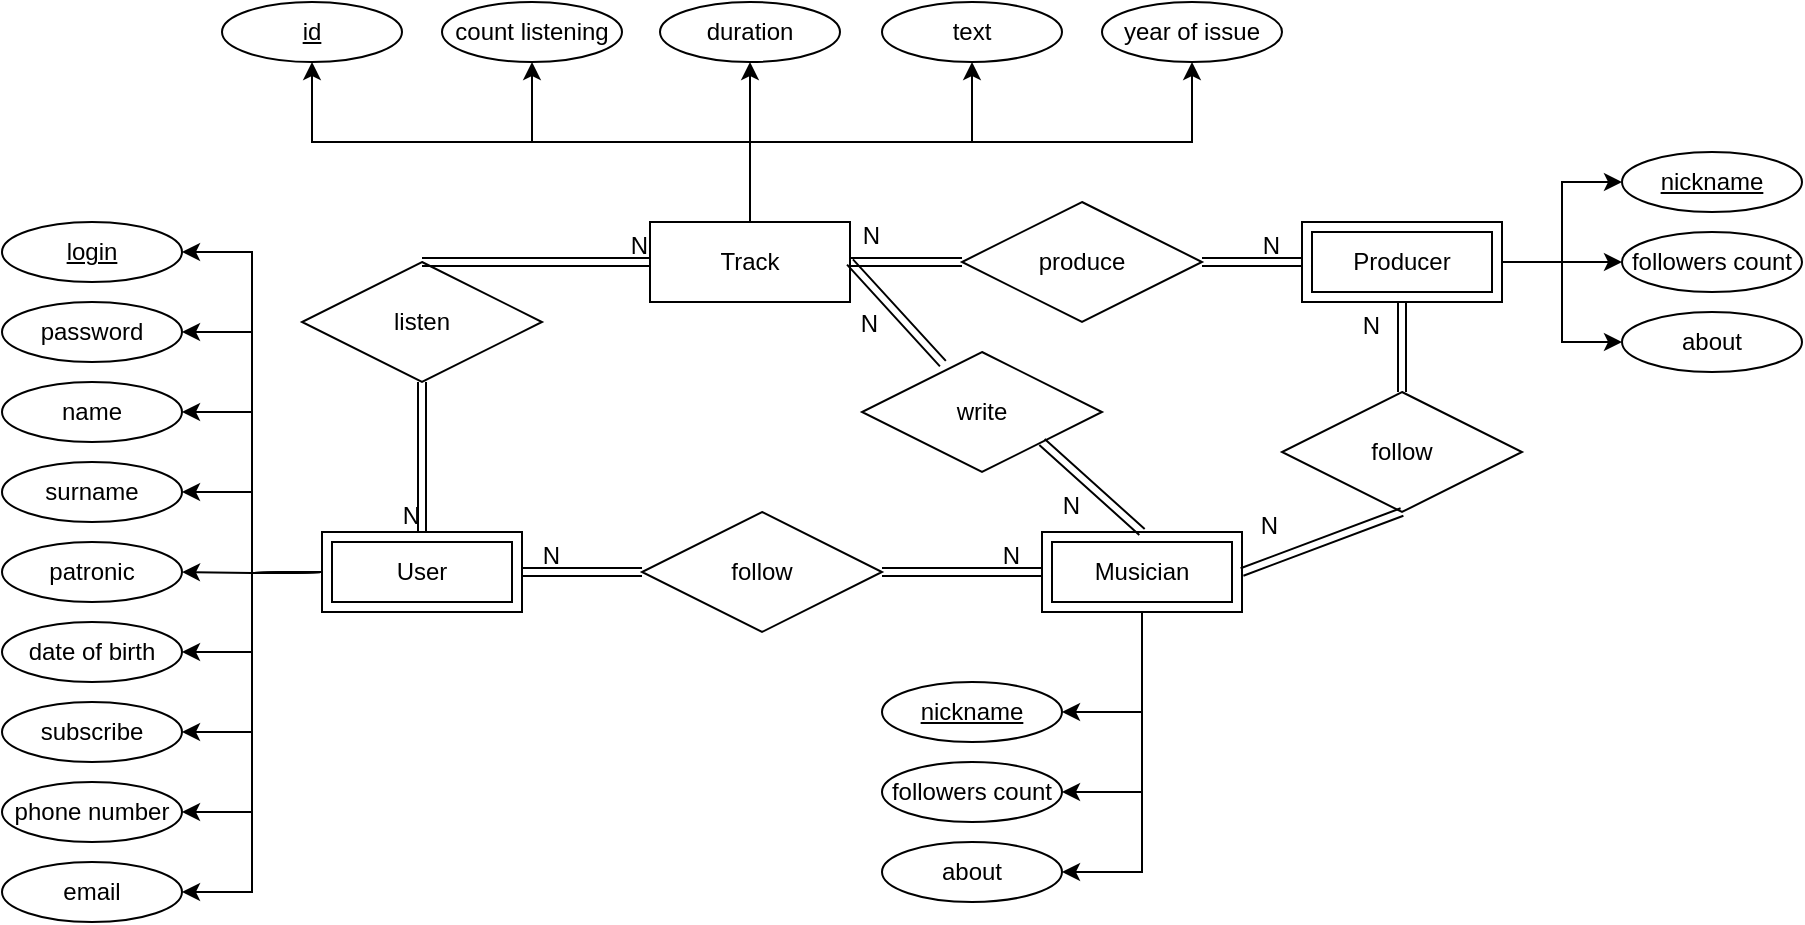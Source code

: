 <mxfile version="24.7.14">
  <diagram name="Страница — 1" id="4QJv3jaGsrwVp_lWLO2V">
    <mxGraphModel dx="1290" dy="663" grid="1" gridSize="10" guides="1" tooltips="1" connect="1" arrows="1" fold="1" page="1" pageScale="1" pageWidth="1169" pageHeight="1654" math="0" shadow="0">
      <root>
        <mxCell id="0" />
        <mxCell id="1" parent="0" />
        <mxCell id="GqJsvD4xnzZzUc4GvRp6-51" style="edgeStyle=orthogonalEdgeStyle;rounded=0;orthogonalLoop=1;jettySize=auto;html=1;exitX=0.5;exitY=0;exitDx=0;exitDy=0;entryX=0.5;entryY=1;entryDx=0;entryDy=0;" parent="1" source="GqJsvD4xnzZzUc4GvRp6-10" target="GqJsvD4xnzZzUc4GvRp6-48" edge="1">
          <mxGeometry relative="1" as="geometry" />
        </mxCell>
        <mxCell id="GqJsvD4xnzZzUc4GvRp6-52" style="edgeStyle=orthogonalEdgeStyle;rounded=0;orthogonalLoop=1;jettySize=auto;html=1;exitX=0.5;exitY=0;exitDx=0;exitDy=0;entryX=0.5;entryY=1;entryDx=0;entryDy=0;" parent="1" source="GqJsvD4xnzZzUc4GvRp6-10" target="GqJsvD4xnzZzUc4GvRp6-49" edge="1">
          <mxGeometry relative="1" as="geometry" />
        </mxCell>
        <mxCell id="GqJsvD4xnzZzUc4GvRp6-53" style="edgeStyle=orthogonalEdgeStyle;rounded=0;orthogonalLoop=1;jettySize=auto;html=1;exitX=0.5;exitY=0;exitDx=0;exitDy=0;entryX=0.5;entryY=1;entryDx=0;entryDy=0;" parent="1" source="GqJsvD4xnzZzUc4GvRp6-10" target="GqJsvD4xnzZzUc4GvRp6-50" edge="1">
          <mxGeometry relative="1" as="geometry" />
        </mxCell>
        <mxCell id="GqJsvD4xnzZzUc4GvRp6-73" style="edgeStyle=orthogonalEdgeStyle;rounded=0;orthogonalLoop=1;jettySize=auto;html=1;exitX=0.5;exitY=0;exitDx=0;exitDy=0;entryX=0.5;entryY=1;entryDx=0;entryDy=0;" parent="1" source="GqJsvD4xnzZzUc4GvRp6-10" target="GqJsvD4xnzZzUc4GvRp6-71" edge="1">
          <mxGeometry relative="1" as="geometry" />
        </mxCell>
        <mxCell id="GqJsvD4xnzZzUc4GvRp6-74" style="edgeStyle=orthogonalEdgeStyle;rounded=0;orthogonalLoop=1;jettySize=auto;html=1;exitX=0.5;exitY=0;exitDx=0;exitDy=0;entryX=0.5;entryY=1;entryDx=0;entryDy=0;" parent="1" source="GqJsvD4xnzZzUc4GvRp6-10" target="GqJsvD4xnzZzUc4GvRp6-70" edge="1">
          <mxGeometry relative="1" as="geometry" />
        </mxCell>
        <mxCell id="GqJsvD4xnzZzUc4GvRp6-10" value="Track" style="whiteSpace=wrap;html=1;align=center;" parent="1" vertex="1">
          <mxGeometry x="414" y="140" width="100" height="40" as="geometry" />
        </mxCell>
        <mxCell id="GqJsvD4xnzZzUc4GvRp6-23" style="edgeStyle=orthogonalEdgeStyle;rounded=0;orthogonalLoop=1;jettySize=auto;html=1;exitX=0;exitY=0.5;exitDx=0;exitDy=0;entryX=1;entryY=0.5;entryDx=0;entryDy=0;" parent="1" target="GqJsvD4xnzZzUc4GvRp6-13" edge="1">
          <mxGeometry relative="1" as="geometry">
            <mxPoint x="250" y="315" as="sourcePoint" />
          </mxGeometry>
        </mxCell>
        <mxCell id="GqJsvD4xnzZzUc4GvRp6-24" style="edgeStyle=orthogonalEdgeStyle;rounded=0;orthogonalLoop=1;jettySize=auto;html=1;exitX=0;exitY=0.5;exitDx=0;exitDy=0;entryX=1;entryY=0.5;entryDx=0;entryDy=0;" parent="1" target="GqJsvD4xnzZzUc4GvRp6-14" edge="1">
          <mxGeometry relative="1" as="geometry">
            <mxPoint x="250" y="315" as="sourcePoint" />
          </mxGeometry>
        </mxCell>
        <mxCell id="GqJsvD4xnzZzUc4GvRp6-25" style="edgeStyle=orthogonalEdgeStyle;rounded=0;orthogonalLoop=1;jettySize=auto;html=1;exitX=0;exitY=0.5;exitDx=0;exitDy=0;entryX=1;entryY=0.5;entryDx=0;entryDy=0;" parent="1" target="GqJsvD4xnzZzUc4GvRp6-15" edge="1">
          <mxGeometry relative="1" as="geometry">
            <mxPoint x="250" y="315" as="sourcePoint" />
          </mxGeometry>
        </mxCell>
        <mxCell id="GqJsvD4xnzZzUc4GvRp6-26" style="edgeStyle=orthogonalEdgeStyle;rounded=0;orthogonalLoop=1;jettySize=auto;html=1;exitX=0;exitY=0.5;exitDx=0;exitDy=0;entryX=1;entryY=0.5;entryDx=0;entryDy=0;" parent="1" target="GqJsvD4xnzZzUc4GvRp6-16" edge="1">
          <mxGeometry relative="1" as="geometry">
            <mxPoint x="250" y="315" as="sourcePoint" />
          </mxGeometry>
        </mxCell>
        <mxCell id="GqJsvD4xnzZzUc4GvRp6-27" style="edgeStyle=orthogonalEdgeStyle;rounded=0;orthogonalLoop=1;jettySize=auto;html=1;exitX=0;exitY=0.5;exitDx=0;exitDy=0;entryX=1;entryY=0.5;entryDx=0;entryDy=0;" parent="1" target="GqJsvD4xnzZzUc4GvRp6-17" edge="1">
          <mxGeometry relative="1" as="geometry">
            <mxPoint x="250" y="315" as="sourcePoint" />
          </mxGeometry>
        </mxCell>
        <mxCell id="GqJsvD4xnzZzUc4GvRp6-28" style="edgeStyle=orthogonalEdgeStyle;rounded=0;orthogonalLoop=1;jettySize=auto;html=1;exitX=0;exitY=0.5;exitDx=0;exitDy=0;entryX=1;entryY=0.5;entryDx=0;entryDy=0;" parent="1" target="GqJsvD4xnzZzUc4GvRp6-18" edge="1">
          <mxGeometry relative="1" as="geometry">
            <mxPoint x="250" y="315" as="sourcePoint" />
          </mxGeometry>
        </mxCell>
        <mxCell id="GqJsvD4xnzZzUc4GvRp6-29" style="edgeStyle=orthogonalEdgeStyle;rounded=0;orthogonalLoop=1;jettySize=auto;html=1;exitX=0;exitY=0.5;exitDx=0;exitDy=0;entryX=1;entryY=0.5;entryDx=0;entryDy=0;" parent="1" target="GqJsvD4xnzZzUc4GvRp6-19" edge="1">
          <mxGeometry relative="1" as="geometry">
            <mxPoint x="250" y="315" as="sourcePoint" />
          </mxGeometry>
        </mxCell>
        <mxCell id="GqJsvD4xnzZzUc4GvRp6-30" style="edgeStyle=orthogonalEdgeStyle;rounded=0;orthogonalLoop=1;jettySize=auto;html=1;exitX=0;exitY=0.5;exitDx=0;exitDy=0;entryX=1;entryY=0.5;entryDx=0;entryDy=0;" parent="1" target="GqJsvD4xnzZzUc4GvRp6-20" edge="1">
          <mxGeometry relative="1" as="geometry">
            <mxPoint x="250" y="315" as="sourcePoint" />
          </mxGeometry>
        </mxCell>
        <mxCell id="GqJsvD4xnzZzUc4GvRp6-35" style="edgeStyle=orthogonalEdgeStyle;rounded=0;orthogonalLoop=1;jettySize=auto;html=1;exitX=0;exitY=0.5;exitDx=0;exitDy=0;entryX=1;entryY=0.5;entryDx=0;entryDy=0;" parent="1" target="GqJsvD4xnzZzUc4GvRp6-34" edge="1">
          <mxGeometry relative="1" as="geometry">
            <mxPoint x="250" y="315" as="sourcePoint" />
          </mxGeometry>
        </mxCell>
        <mxCell id="GqJsvD4xnzZzUc4GvRp6-13" value="&lt;u&gt;login&lt;/u&gt;" style="ellipse;whiteSpace=wrap;html=1;align=center;" parent="1" vertex="1">
          <mxGeometry x="90" y="140" width="90" height="30" as="geometry" />
        </mxCell>
        <mxCell id="GqJsvD4xnzZzUc4GvRp6-14" value="password" style="ellipse;whiteSpace=wrap;html=1;align=center;" parent="1" vertex="1">
          <mxGeometry x="90" y="180" width="90" height="30" as="geometry" />
        </mxCell>
        <mxCell id="GqJsvD4xnzZzUc4GvRp6-15" value="name" style="ellipse;whiteSpace=wrap;html=1;align=center;" parent="1" vertex="1">
          <mxGeometry x="90" y="220" width="90" height="30" as="geometry" />
        </mxCell>
        <mxCell id="GqJsvD4xnzZzUc4GvRp6-16" value="surname" style="ellipse;whiteSpace=wrap;html=1;align=center;" parent="1" vertex="1">
          <mxGeometry x="90" y="260" width="90" height="30" as="geometry" />
        </mxCell>
        <mxCell id="GqJsvD4xnzZzUc4GvRp6-17" value="patronic" style="ellipse;whiteSpace=wrap;html=1;align=center;" parent="1" vertex="1">
          <mxGeometry x="90" y="300" width="90" height="30" as="geometry" />
        </mxCell>
        <mxCell id="GqJsvD4xnzZzUc4GvRp6-18" value="date of birth" style="ellipse;whiteSpace=wrap;html=1;align=center;" parent="1" vertex="1">
          <mxGeometry x="90" y="340" width="90" height="30" as="geometry" />
        </mxCell>
        <mxCell id="GqJsvD4xnzZzUc4GvRp6-19" value="subscribe" style="ellipse;whiteSpace=wrap;html=1;align=center;" parent="1" vertex="1">
          <mxGeometry x="90" y="380" width="90" height="30" as="geometry" />
        </mxCell>
        <mxCell id="GqJsvD4xnzZzUc4GvRp6-20" value="phone number" style="ellipse;whiteSpace=wrap;html=1;align=center;" parent="1" vertex="1">
          <mxGeometry x="90" y="420" width="90" height="30" as="geometry" />
        </mxCell>
        <mxCell id="GqJsvD4xnzZzUc4GvRp6-34" value="email" style="ellipse;whiteSpace=wrap;html=1;align=center;" parent="1" vertex="1">
          <mxGeometry x="90" y="460" width="90" height="30" as="geometry" />
        </mxCell>
        <mxCell id="GqJsvD4xnzZzUc4GvRp6-37" value="follow" style="shape=rhombus;perimeter=rhombusPerimeter;whiteSpace=wrap;html=1;align=center;" parent="1" vertex="1">
          <mxGeometry x="410" y="285" width="120" height="60" as="geometry" />
        </mxCell>
        <mxCell id="GqJsvD4xnzZzUc4GvRp6-75" style="edgeStyle=orthogonalEdgeStyle;rounded=0;orthogonalLoop=1;jettySize=auto;html=1;exitX=0.5;exitY=1;exitDx=0;exitDy=0;entryX=1;entryY=0.5;entryDx=0;entryDy=0;" parent="1" source="GqJsvD4xnzZzUc4GvRp6-40" target="GqJsvD4xnzZzUc4GvRp6-65" edge="1">
          <mxGeometry relative="1" as="geometry" />
        </mxCell>
        <mxCell id="GqJsvD4xnzZzUc4GvRp6-78" style="edgeStyle=orthogonalEdgeStyle;rounded=0;orthogonalLoop=1;jettySize=auto;html=1;exitX=0.5;exitY=1;exitDx=0;exitDy=0;entryX=1;entryY=0.5;entryDx=0;entryDy=0;" parent="1" source="GqJsvD4xnzZzUc4GvRp6-40" target="GqJsvD4xnzZzUc4GvRp6-66" edge="1">
          <mxGeometry relative="1" as="geometry" />
        </mxCell>
        <mxCell id="GqJsvD4xnzZzUc4GvRp6-80" style="edgeStyle=orthogonalEdgeStyle;rounded=0;orthogonalLoop=1;jettySize=auto;html=1;exitX=0.5;exitY=1;exitDx=0;exitDy=0;entryX=1;entryY=0.5;entryDx=0;entryDy=0;" parent="1" source="GqJsvD4xnzZzUc4GvRp6-40" target="GqJsvD4xnzZzUc4GvRp6-69" edge="1">
          <mxGeometry relative="1" as="geometry" />
        </mxCell>
        <mxCell id="GqJsvD4xnzZzUc4GvRp6-40" value="Musician" style="shape=ext;margin=3;double=1;whiteSpace=wrap;html=1;align=center;" parent="1" vertex="1">
          <mxGeometry x="610" y="295" width="100" height="40" as="geometry" />
        </mxCell>
        <mxCell id="GqJsvD4xnzZzUc4GvRp6-41" value="User" style="shape=ext;margin=3;double=1;whiteSpace=wrap;html=1;align=center;" parent="1" vertex="1">
          <mxGeometry x="250" y="295" width="100" height="40" as="geometry" />
        </mxCell>
        <mxCell id="GqJsvD4xnzZzUc4GvRp6-42" value="" style="shape=link;html=1;rounded=0;entryX=1;entryY=0.5;entryDx=0;entryDy=0;exitX=0;exitY=0.5;exitDx=0;exitDy=0;" parent="1" source="GqJsvD4xnzZzUc4GvRp6-37" target="GqJsvD4xnzZzUc4GvRp6-41" edge="1">
          <mxGeometry relative="1" as="geometry">
            <mxPoint x="350" y="250" as="sourcePoint" />
            <mxPoint x="510" y="250" as="targetPoint" />
          </mxGeometry>
        </mxCell>
        <mxCell id="GqJsvD4xnzZzUc4GvRp6-43" value="N" style="resizable=0;html=1;whiteSpace=wrap;align=right;verticalAlign=bottom;" parent="GqJsvD4xnzZzUc4GvRp6-42" connectable="0" vertex="1">
          <mxGeometry x="1" relative="1" as="geometry">
            <mxPoint x="20" as="offset" />
          </mxGeometry>
        </mxCell>
        <mxCell id="GqJsvD4xnzZzUc4GvRp6-44" value="" style="shape=link;html=1;rounded=0;exitX=1;exitY=0.5;exitDx=0;exitDy=0;entryX=0;entryY=0.5;entryDx=0;entryDy=0;" parent="1" source="GqJsvD4xnzZzUc4GvRp6-37" target="GqJsvD4xnzZzUc4GvRp6-40" edge="1">
          <mxGeometry relative="1" as="geometry">
            <mxPoint x="470" y="250" as="sourcePoint" />
            <mxPoint x="630" y="250" as="targetPoint" />
          </mxGeometry>
        </mxCell>
        <mxCell id="GqJsvD4xnzZzUc4GvRp6-45" value="N" style="resizable=0;html=1;whiteSpace=wrap;align=right;verticalAlign=bottom;" parent="GqJsvD4xnzZzUc4GvRp6-44" connectable="0" vertex="1">
          <mxGeometry x="1" relative="1" as="geometry">
            <mxPoint x="-10" as="offset" />
          </mxGeometry>
        </mxCell>
        <mxCell id="GqJsvD4xnzZzUc4GvRp6-48" value="count listening" style="ellipse;whiteSpace=wrap;html=1;align=center;" parent="1" vertex="1">
          <mxGeometry x="310" y="30" width="90" height="30" as="geometry" />
        </mxCell>
        <mxCell id="GqJsvD4xnzZzUc4GvRp6-49" value="duration" style="ellipse;whiteSpace=wrap;html=1;align=center;" parent="1" vertex="1">
          <mxGeometry x="419" y="30" width="90" height="30" as="geometry" />
        </mxCell>
        <mxCell id="GqJsvD4xnzZzUc4GvRp6-50" value="text" style="ellipse;whiteSpace=wrap;html=1;align=center;" parent="1" vertex="1">
          <mxGeometry x="530" y="30" width="90" height="30" as="geometry" />
        </mxCell>
        <mxCell id="GqJsvD4xnzZzUc4GvRp6-54" value="listen" style="shape=rhombus;perimeter=rhombusPerimeter;whiteSpace=wrap;html=1;align=center;" parent="1" vertex="1">
          <mxGeometry x="240" y="160" width="120" height="60" as="geometry" />
        </mxCell>
        <mxCell id="GqJsvD4xnzZzUc4GvRp6-55" value="" style="shape=link;html=1;rounded=0;exitX=0.5;exitY=1;exitDx=0;exitDy=0;entryX=0.5;entryY=0;entryDx=0;entryDy=0;" parent="1" source="GqJsvD4xnzZzUc4GvRp6-54" target="GqJsvD4xnzZzUc4GvRp6-41" edge="1">
          <mxGeometry relative="1" as="geometry">
            <mxPoint x="330" y="270" as="sourcePoint" />
            <mxPoint x="490" y="270" as="targetPoint" />
          </mxGeometry>
        </mxCell>
        <mxCell id="GqJsvD4xnzZzUc4GvRp6-56" value="N" style="resizable=0;html=1;whiteSpace=wrap;align=right;verticalAlign=bottom;" parent="GqJsvD4xnzZzUc4GvRp6-55" connectable="0" vertex="1">
          <mxGeometry x="1" relative="1" as="geometry" />
        </mxCell>
        <mxCell id="GqJsvD4xnzZzUc4GvRp6-57" value="" style="shape=link;html=1;rounded=0;entryX=0;entryY=0.5;entryDx=0;entryDy=0;exitX=0.5;exitY=0;exitDx=0;exitDy=0;" parent="1" source="GqJsvD4xnzZzUc4GvRp6-54" target="GqJsvD4xnzZzUc4GvRp6-10" edge="1">
          <mxGeometry relative="1" as="geometry">
            <mxPoint x="330" y="270" as="sourcePoint" />
            <mxPoint x="490" y="270" as="targetPoint" />
          </mxGeometry>
        </mxCell>
        <mxCell id="GqJsvD4xnzZzUc4GvRp6-58" value="N" style="resizable=0;html=1;whiteSpace=wrap;align=right;verticalAlign=bottom;" parent="GqJsvD4xnzZzUc4GvRp6-57" connectable="0" vertex="1">
          <mxGeometry x="1" relative="1" as="geometry" />
        </mxCell>
        <mxCell id="GqJsvD4xnzZzUc4GvRp6-59" value="write" style="shape=rhombus;perimeter=rhombusPerimeter;whiteSpace=wrap;html=1;align=center;" parent="1" vertex="1">
          <mxGeometry x="520" y="205" width="120" height="60" as="geometry" />
        </mxCell>
        <mxCell id="GqJsvD4xnzZzUc4GvRp6-60" value="" style="shape=link;html=1;rounded=0;entryX=0.5;entryY=0;entryDx=0;entryDy=0;exitX=1;exitY=1;exitDx=0;exitDy=0;" parent="1" source="GqJsvD4xnzZzUc4GvRp6-59" target="GqJsvD4xnzZzUc4GvRp6-40" edge="1">
          <mxGeometry relative="1" as="geometry">
            <mxPoint x="330" y="270" as="sourcePoint" />
            <mxPoint x="490" y="270" as="targetPoint" />
          </mxGeometry>
        </mxCell>
        <mxCell id="GqJsvD4xnzZzUc4GvRp6-61" value="N" style="resizable=0;html=1;whiteSpace=wrap;align=right;verticalAlign=bottom;" parent="GqJsvD4xnzZzUc4GvRp6-60" connectable="0" vertex="1">
          <mxGeometry x="1" relative="1" as="geometry">
            <mxPoint x="-30" y="-5" as="offset" />
          </mxGeometry>
        </mxCell>
        <mxCell id="GqJsvD4xnzZzUc4GvRp6-62" value="" style="shape=link;html=1;rounded=0;entryX=1;entryY=0.5;entryDx=0;entryDy=0;exitX=0.337;exitY=0.097;exitDx=0;exitDy=0;exitPerimeter=0;" parent="1" source="GqJsvD4xnzZzUc4GvRp6-59" target="GqJsvD4xnzZzUc4GvRp6-10" edge="1">
          <mxGeometry relative="1" as="geometry">
            <mxPoint x="330" y="270" as="sourcePoint" />
            <mxPoint x="490" y="270" as="targetPoint" />
          </mxGeometry>
        </mxCell>
        <mxCell id="GqJsvD4xnzZzUc4GvRp6-63" value="N" style="resizable=0;html=1;whiteSpace=wrap;align=right;verticalAlign=bottom;" parent="GqJsvD4xnzZzUc4GvRp6-62" connectable="0" vertex="1">
          <mxGeometry x="1" relative="1" as="geometry">
            <mxPoint x="16" y="40" as="offset" />
          </mxGeometry>
        </mxCell>
        <mxCell id="GqJsvD4xnzZzUc4GvRp6-65" value="&lt;u&gt;nickname&lt;/u&gt;" style="ellipse;whiteSpace=wrap;html=1;align=center;" parent="1" vertex="1">
          <mxGeometry x="530" y="370" width="90" height="30" as="geometry" />
        </mxCell>
        <mxCell id="GqJsvD4xnzZzUc4GvRp6-66" value="followers count" style="ellipse;whiteSpace=wrap;html=1;align=center;" parent="1" vertex="1">
          <mxGeometry x="530" y="410" width="90" height="30" as="geometry" />
        </mxCell>
        <mxCell id="GqJsvD4xnzZzUc4GvRp6-69" value="about" style="ellipse;whiteSpace=wrap;html=1;align=center;" parent="1" vertex="1">
          <mxGeometry x="530" y="450" width="90" height="30" as="geometry" />
        </mxCell>
        <mxCell id="GqJsvD4xnzZzUc4GvRp6-70" value="year of issue" style="ellipse;whiteSpace=wrap;html=1;align=center;" parent="1" vertex="1">
          <mxGeometry x="640" y="30" width="90" height="30" as="geometry" />
        </mxCell>
        <mxCell id="GqJsvD4xnzZzUc4GvRp6-71" value="&lt;u&gt;id&lt;/u&gt;" style="ellipse;whiteSpace=wrap;html=1;align=center;" parent="1" vertex="1">
          <mxGeometry x="200" y="30" width="90" height="30" as="geometry" />
        </mxCell>
        <mxCell id="GqJsvD4xnzZzUc4GvRp6-85" style="edgeStyle=orthogonalEdgeStyle;rounded=0;orthogonalLoop=1;jettySize=auto;html=1;exitX=1;exitY=0.5;exitDx=0;exitDy=0;entryX=0;entryY=0.5;entryDx=0;entryDy=0;" parent="1" source="GqJsvD4xnzZzUc4GvRp6-81" target="GqJsvD4xnzZzUc4GvRp6-82" edge="1">
          <mxGeometry relative="1" as="geometry" />
        </mxCell>
        <mxCell id="GqJsvD4xnzZzUc4GvRp6-86" style="edgeStyle=orthogonalEdgeStyle;rounded=0;orthogonalLoop=1;jettySize=auto;html=1;exitX=1;exitY=0.5;exitDx=0;exitDy=0;entryX=0;entryY=0.5;entryDx=0;entryDy=0;" parent="1" source="GqJsvD4xnzZzUc4GvRp6-81" target="GqJsvD4xnzZzUc4GvRp6-84" edge="1">
          <mxGeometry relative="1" as="geometry" />
        </mxCell>
        <mxCell id="GqJsvD4xnzZzUc4GvRp6-87" style="edgeStyle=orthogonalEdgeStyle;rounded=0;orthogonalLoop=1;jettySize=auto;html=1;exitX=1;exitY=0.5;exitDx=0;exitDy=0;entryX=0;entryY=0.5;entryDx=0;entryDy=0;" parent="1" source="GqJsvD4xnzZzUc4GvRp6-81" target="GqJsvD4xnzZzUc4GvRp6-83" edge="1">
          <mxGeometry relative="1" as="geometry" />
        </mxCell>
        <mxCell id="GqJsvD4xnzZzUc4GvRp6-81" value="Producer" style="shape=ext;margin=3;double=1;whiteSpace=wrap;html=1;align=center;" parent="1" vertex="1">
          <mxGeometry x="740" y="140" width="100" height="40" as="geometry" />
        </mxCell>
        <mxCell id="GqJsvD4xnzZzUc4GvRp6-82" value="&lt;u&gt;nickname&lt;/u&gt;" style="ellipse;whiteSpace=wrap;html=1;align=center;" parent="1" vertex="1">
          <mxGeometry x="900" y="105" width="90" height="30" as="geometry" />
        </mxCell>
        <mxCell id="GqJsvD4xnzZzUc4GvRp6-83" value="followers count" style="ellipse;whiteSpace=wrap;html=1;align=center;" parent="1" vertex="1">
          <mxGeometry x="900" y="145" width="90" height="30" as="geometry" />
        </mxCell>
        <mxCell id="GqJsvD4xnzZzUc4GvRp6-84" value="about" style="ellipse;whiteSpace=wrap;html=1;align=center;" parent="1" vertex="1">
          <mxGeometry x="900" y="185" width="90" height="30" as="geometry" />
        </mxCell>
        <mxCell id="GqJsvD4xnzZzUc4GvRp6-88" value="follow" style="shape=rhombus;perimeter=rhombusPerimeter;whiteSpace=wrap;html=1;align=center;" parent="1" vertex="1">
          <mxGeometry x="730" y="225" width="120" height="60" as="geometry" />
        </mxCell>
        <mxCell id="GqJsvD4xnzZzUc4GvRp6-89" value="" style="shape=link;html=1;rounded=0;entryX=1;entryY=0.5;entryDx=0;entryDy=0;exitX=0.5;exitY=1;exitDx=0;exitDy=0;" parent="1" source="GqJsvD4xnzZzUc4GvRp6-88" target="GqJsvD4xnzZzUc4GvRp6-40" edge="1">
          <mxGeometry relative="1" as="geometry">
            <mxPoint x="750" y="320" as="sourcePoint" />
            <mxPoint x="910" y="320" as="targetPoint" />
          </mxGeometry>
        </mxCell>
        <mxCell id="GqJsvD4xnzZzUc4GvRp6-90" value="N" style="resizable=0;html=1;whiteSpace=wrap;align=right;verticalAlign=bottom;" parent="GqJsvD4xnzZzUc4GvRp6-89" connectable="0" vertex="1">
          <mxGeometry x="1" relative="1" as="geometry">
            <mxPoint x="20" y="-15" as="offset" />
          </mxGeometry>
        </mxCell>
        <mxCell id="GqJsvD4xnzZzUc4GvRp6-91" value="" style="shape=link;html=1;rounded=0;entryX=0.5;entryY=1;entryDx=0;entryDy=0;" parent="1" source="GqJsvD4xnzZzUc4GvRp6-88" target="GqJsvD4xnzZzUc4GvRp6-81" edge="1">
          <mxGeometry relative="1" as="geometry">
            <mxPoint x="790" y="220" as="sourcePoint" />
            <mxPoint x="650" y="310" as="targetPoint" />
          </mxGeometry>
        </mxCell>
        <mxCell id="GqJsvD4xnzZzUc4GvRp6-92" value="N" style="resizable=0;html=1;whiteSpace=wrap;align=right;verticalAlign=bottom;" parent="GqJsvD4xnzZzUc4GvRp6-91" connectable="0" vertex="1">
          <mxGeometry x="1" relative="1" as="geometry">
            <mxPoint x="-10" y="20" as="offset" />
          </mxGeometry>
        </mxCell>
        <mxCell id="GqJsvD4xnzZzUc4GvRp6-94" value="produce" style="shape=rhombus;perimeter=rhombusPerimeter;whiteSpace=wrap;html=1;align=center;" parent="1" vertex="1">
          <mxGeometry x="570" y="130" width="120" height="60" as="geometry" />
        </mxCell>
        <mxCell id="GqJsvD4xnzZzUc4GvRp6-95" value="" style="shape=link;html=1;rounded=0;entryX=0;entryY=0.5;entryDx=0;entryDy=0;exitX=1;exitY=0.5;exitDx=0;exitDy=0;" parent="1" source="GqJsvD4xnzZzUc4GvRp6-94" target="GqJsvD4xnzZzUc4GvRp6-81" edge="1">
          <mxGeometry relative="1" as="geometry">
            <mxPoint x="490" y="310" as="sourcePoint" />
            <mxPoint x="700" y="200" as="targetPoint" />
          </mxGeometry>
        </mxCell>
        <mxCell id="GqJsvD4xnzZzUc4GvRp6-96" value="N" style="resizable=0;html=1;whiteSpace=wrap;align=right;verticalAlign=bottom;" parent="GqJsvD4xnzZzUc4GvRp6-95" connectable="0" vertex="1">
          <mxGeometry x="1" relative="1" as="geometry">
            <mxPoint x="-10" as="offset" />
          </mxGeometry>
        </mxCell>
        <mxCell id="GqJsvD4xnzZzUc4GvRp6-97" value="" style="shape=link;html=1;rounded=0;entryX=1;entryY=0.5;entryDx=0;entryDy=0;" parent="1" source="GqJsvD4xnzZzUc4GvRp6-94" target="GqJsvD4xnzZzUc4GvRp6-10" edge="1">
          <mxGeometry relative="1" as="geometry">
            <mxPoint x="490" y="310" as="sourcePoint" />
            <mxPoint x="650" y="310" as="targetPoint" />
          </mxGeometry>
        </mxCell>
        <mxCell id="GqJsvD4xnzZzUc4GvRp6-98" value="N" style="resizable=0;html=1;whiteSpace=wrap;align=right;verticalAlign=bottom;" parent="GqJsvD4xnzZzUc4GvRp6-97" connectable="0" vertex="1">
          <mxGeometry x="1" relative="1" as="geometry">
            <mxPoint x="16" y="-5" as="offset" />
          </mxGeometry>
        </mxCell>
      </root>
    </mxGraphModel>
  </diagram>
</mxfile>
